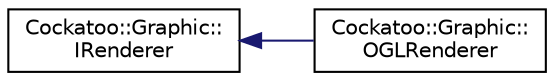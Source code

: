 digraph "Graphical Class Hierarchy"
{
  edge [fontname="Helvetica",fontsize="10",labelfontname="Helvetica",labelfontsize="10"];
  node [fontname="Helvetica",fontsize="10",shape=record];
  rankdir="LR";
  Node1 [label="Cockatoo::Graphic::\lIRenderer",height=0.2,width=0.4,color="black", fillcolor="white", style="filled",URL="$classCockatoo_1_1Graphic_1_1IRenderer.html",tooltip="Interface for the renderer-implementations Provides an interface for the various renderer-implementat..."];
  Node1 -> Node2 [dir="back",color="midnightblue",fontsize="10",style="solid",fontname="Helvetica"];
  Node2 [label="Cockatoo::Graphic::\lOGLRenderer",height=0.2,width=0.4,color="black", fillcolor="white", style="filled",URL="$classCockatoo_1_1Graphic_1_1OGLRenderer.html",tooltip="Implementation of the OpenGL-renderer. "];
}
